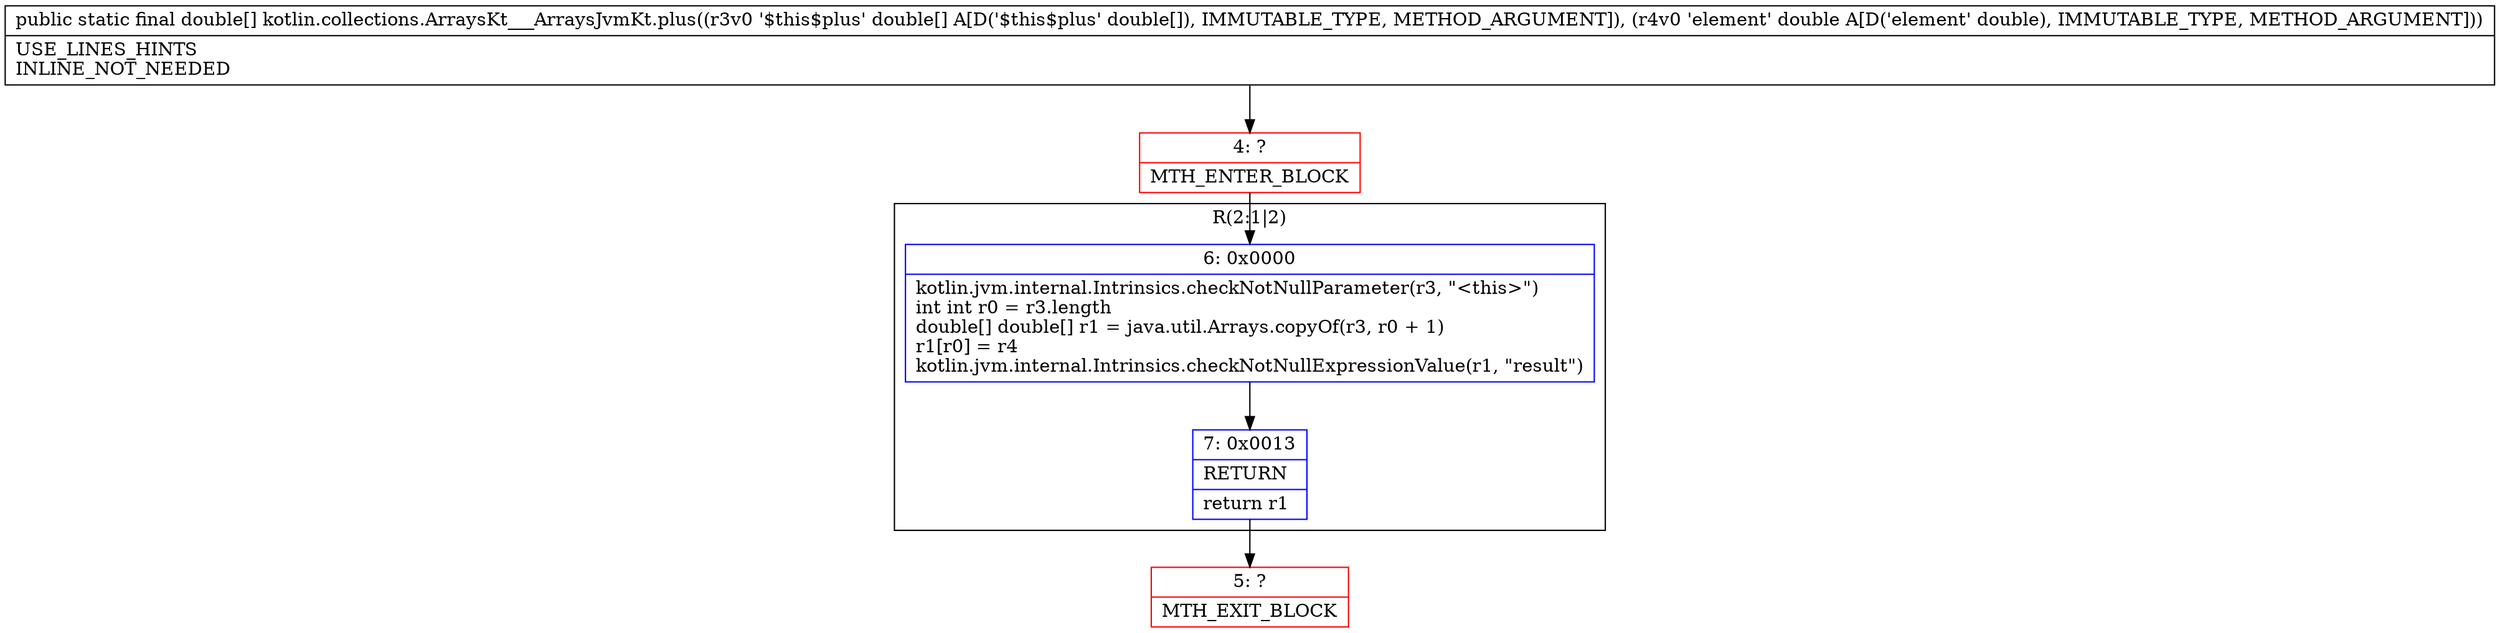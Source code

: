 digraph "CFG forkotlin.collections.ArraysKt___ArraysJvmKt.plus([DD)[D" {
subgraph cluster_Region_1426562064 {
label = "R(2:1|2)";
node [shape=record,color=blue];
Node_6 [shape=record,label="{6\:\ 0x0000|kotlin.jvm.internal.Intrinsics.checkNotNullParameter(r3, \"\<this\>\")\lint int r0 = r3.length\ldouble[] double[] r1 = java.util.Arrays.copyOf(r3, r0 + 1)\lr1[r0] = r4\lkotlin.jvm.internal.Intrinsics.checkNotNullExpressionValue(r1, \"result\")\l}"];
Node_7 [shape=record,label="{7\:\ 0x0013|RETURN\l|return r1\l}"];
}
Node_4 [shape=record,color=red,label="{4\:\ ?|MTH_ENTER_BLOCK\l}"];
Node_5 [shape=record,color=red,label="{5\:\ ?|MTH_EXIT_BLOCK\l}"];
MethodNode[shape=record,label="{public static final double[] kotlin.collections.ArraysKt___ArraysJvmKt.plus((r3v0 '$this$plus' double[] A[D('$this$plus' double[]), IMMUTABLE_TYPE, METHOD_ARGUMENT]), (r4v0 'element' double A[D('element' double), IMMUTABLE_TYPE, METHOD_ARGUMENT]))  | USE_LINES_HINTS\lINLINE_NOT_NEEDED\l}"];
MethodNode -> Node_4;Node_6 -> Node_7;
Node_7 -> Node_5;
Node_4 -> Node_6;
}


